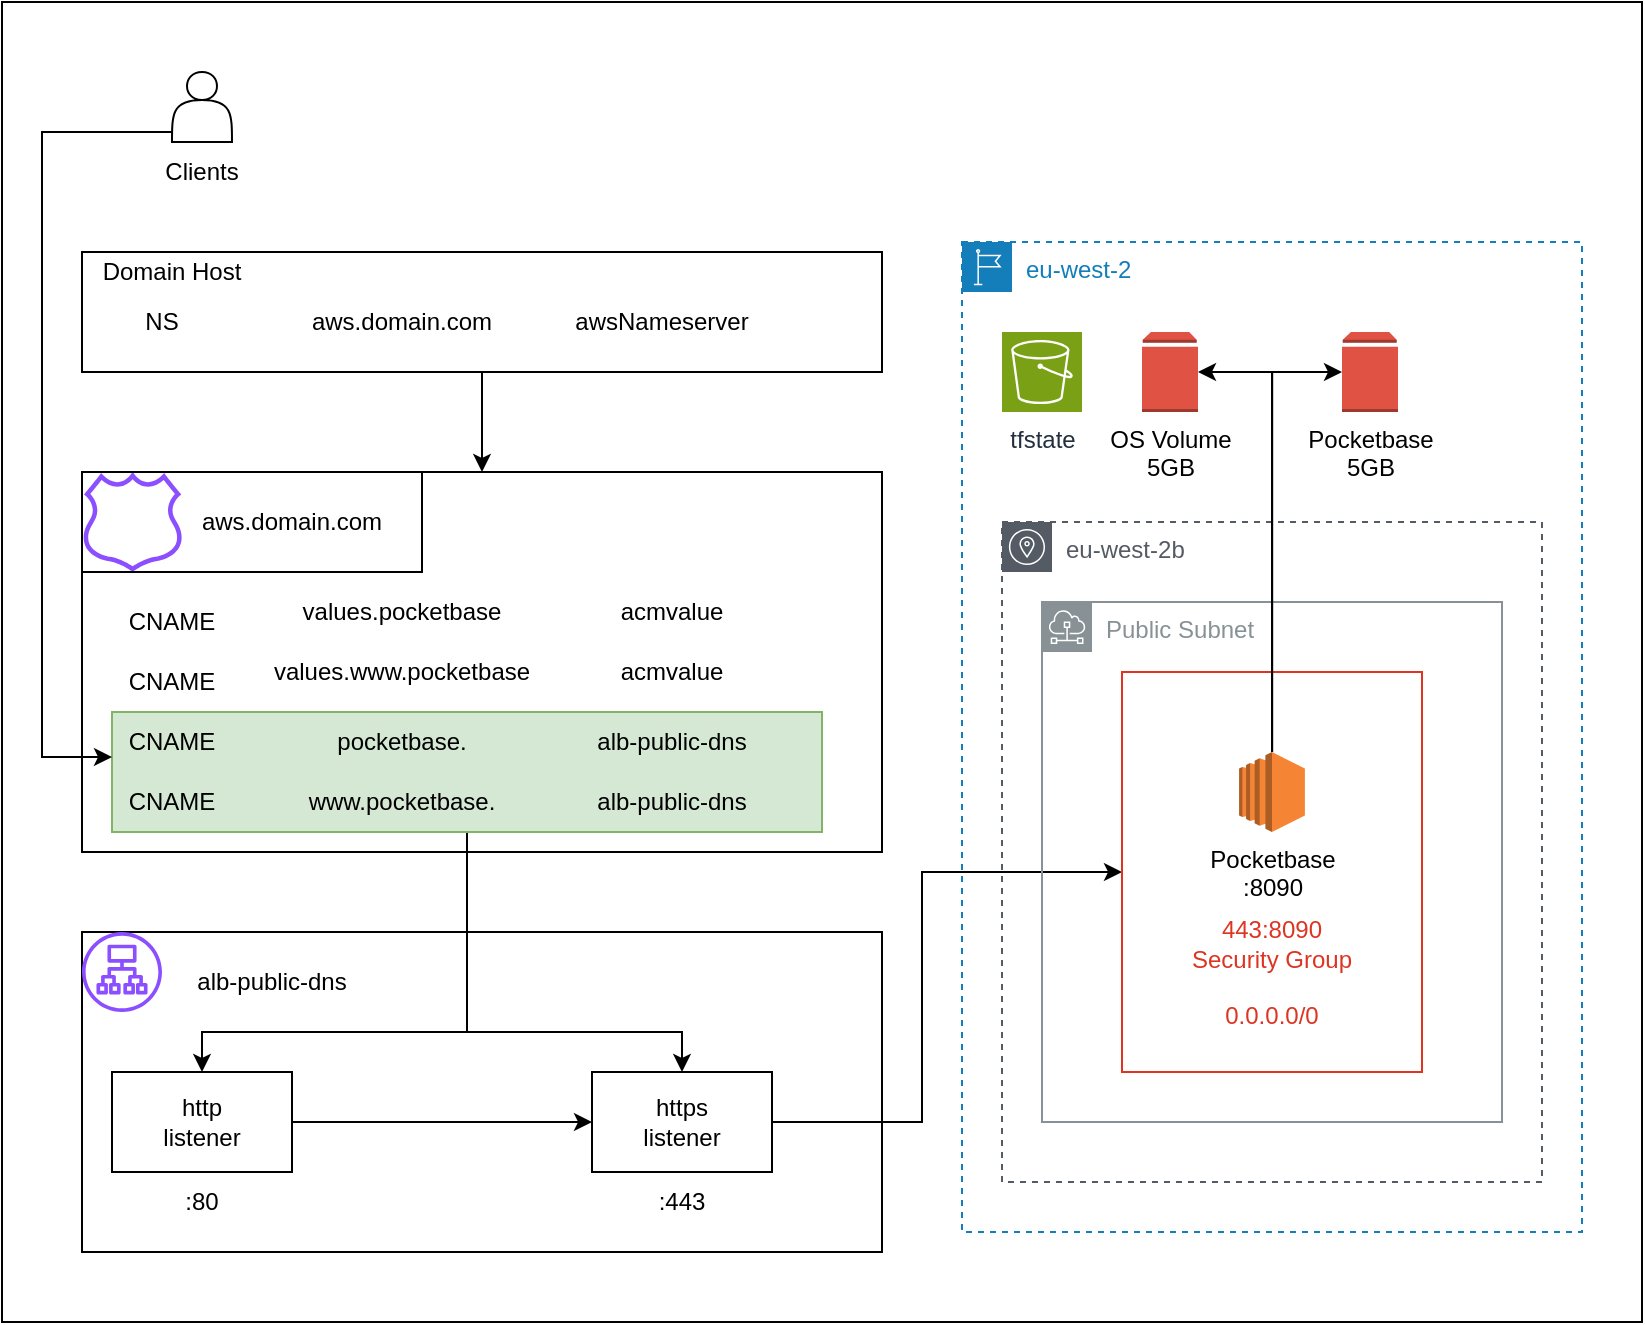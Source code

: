 <mxfile version="22.0.4" type="device">
  <diagram name="Page-1" id="rLOyFdFmIQ4bdtBOylwv">
    <mxGraphModel dx="1327" dy="1990" grid="1" gridSize="10" guides="1" tooltips="1" connect="1" arrows="1" fold="1" page="1" pageScale="1" pageWidth="827" pageHeight="1169" math="0" shadow="0">
      <root>
        <mxCell id="0" />
        <mxCell id="1" parent="0" />
        <mxCell id="XB9ZX82qE_2Oj1gt79N6-38" value="" style="rounded=0;whiteSpace=wrap;html=1;" vertex="1" parent="1">
          <mxGeometry y="-115" width="820" height="660" as="geometry" />
        </mxCell>
        <mxCell id="jJKlzhtBrw8RwIzrtY0X-2" value="" style="rounded=0;whiteSpace=wrap;html=1;fillColor=none;" parent="1" vertex="1">
          <mxGeometry x="40" y="120" width="400" height="190" as="geometry" />
        </mxCell>
        <mxCell id="jJKlzhtBrw8RwIzrtY0X-25" value="" style="rounded=0;whiteSpace=wrap;html=1;fillColor=none;" parent="1" vertex="1">
          <mxGeometry x="40" y="350" width="400" height="160" as="geometry" />
        </mxCell>
        <mxCell id="XB9ZX82qE_2Oj1gt79N6-8" style="edgeStyle=orthogonalEdgeStyle;rounded=0;orthogonalLoop=1;jettySize=auto;html=1;entryX=0.5;entryY=0;entryDx=0;entryDy=0;" edge="1" parent="1" source="XB9ZX82qE_2Oj1gt79N6-4" target="XB9ZX82qE_2Oj1gt79N6-5">
          <mxGeometry relative="1" as="geometry">
            <Array as="points">
              <mxPoint x="233" y="400" />
              <mxPoint x="100" y="400" />
            </Array>
          </mxGeometry>
        </mxCell>
        <mxCell id="XB9ZX82qE_2Oj1gt79N6-12" style="edgeStyle=orthogonalEdgeStyle;rounded=0;orthogonalLoop=1;jettySize=auto;html=1;" edge="1" parent="1" source="XB9ZX82qE_2Oj1gt79N6-4" target="XB9ZX82qE_2Oj1gt79N6-9">
          <mxGeometry relative="1" as="geometry">
            <Array as="points">
              <mxPoint x="233" y="400" />
              <mxPoint x="340" y="400" />
            </Array>
          </mxGeometry>
        </mxCell>
        <mxCell id="XB9ZX82qE_2Oj1gt79N6-4" value="" style="rounded=0;whiteSpace=wrap;html=1;fillColor=#d5e8d4;strokeColor=#82b366;" vertex="1" parent="1">
          <mxGeometry x="55" y="240" width="355" height="60" as="geometry" />
        </mxCell>
        <mxCell id="jJKlzhtBrw8RwIzrtY0X-3" value="" style="sketch=0;outlineConnect=0;fontColor=#232F3E;gradientColor=none;fillColor=#8C4FFF;strokeColor=none;dashed=0;verticalLabelPosition=bottom;verticalAlign=top;align=center;html=1;fontSize=12;fontStyle=0;aspect=fixed;pointerEvents=1;shape=mxgraph.aws4.hosted_zone;" parent="1" vertex="1">
          <mxGeometry x="40" y="120" width="50.65" height="50" as="geometry" />
        </mxCell>
        <mxCell id="jJKlzhtBrw8RwIzrtY0X-4" value="aws.domain.com" style="text;html=1;strokeColor=none;fillColor=none;align=center;verticalAlign=middle;whiteSpace=wrap;rounded=0;" parent="1" vertex="1">
          <mxGeometry x="80" y="130" width="130" height="30" as="geometry" />
        </mxCell>
        <mxCell id="jJKlzhtBrw8RwIzrtY0X-10" style="edgeStyle=orthogonalEdgeStyle;rounded=0;orthogonalLoop=1;jettySize=auto;html=1;entryX=0.5;entryY=0;entryDx=0;entryDy=0;" parent="1" source="jJKlzhtBrw8RwIzrtY0X-5" target="jJKlzhtBrw8RwIzrtY0X-2" edge="1">
          <mxGeometry relative="1" as="geometry" />
        </mxCell>
        <mxCell id="jJKlzhtBrw8RwIzrtY0X-5" value="" style="rounded=0;whiteSpace=wrap;html=1;fillColor=none;" parent="1" vertex="1">
          <mxGeometry x="40" y="10" width="400" height="60" as="geometry" />
        </mxCell>
        <mxCell id="jJKlzhtBrw8RwIzrtY0X-6" value="Domain Host" style="text;html=1;strokeColor=none;fillColor=none;align=center;verticalAlign=middle;whiteSpace=wrap;rounded=0;" parent="1" vertex="1">
          <mxGeometry x="40" y="10" width="90" height="20" as="geometry" />
        </mxCell>
        <mxCell id="jJKlzhtBrw8RwIzrtY0X-7" value="NS" style="text;html=1;strokeColor=none;fillColor=none;align=center;verticalAlign=middle;whiteSpace=wrap;rounded=0;" parent="1" vertex="1">
          <mxGeometry x="50" y="30" width="60" height="30" as="geometry" />
        </mxCell>
        <mxCell id="jJKlzhtBrw8RwIzrtY0X-8" value="aws.domain.com" style="text;html=1;strokeColor=none;fillColor=none;align=center;verticalAlign=middle;whiteSpace=wrap;rounded=0;" parent="1" vertex="1">
          <mxGeometry x="150" y="30" width="100" height="30" as="geometry" />
        </mxCell>
        <mxCell id="jJKlzhtBrw8RwIzrtY0X-9" value="awsNameserver" style="text;html=1;strokeColor=none;fillColor=none;align=center;verticalAlign=middle;whiteSpace=wrap;rounded=0;" parent="1" vertex="1">
          <mxGeometry x="280" y="30" width="100" height="30" as="geometry" />
        </mxCell>
        <mxCell id="jJKlzhtBrw8RwIzrtY0X-11" value="" style="rounded=0;whiteSpace=wrap;html=1;fillColor=none;" parent="1" vertex="1">
          <mxGeometry x="40" y="120" width="170" height="50" as="geometry" />
        </mxCell>
        <mxCell id="jJKlzhtBrw8RwIzrtY0X-12" value="CNAME" style="text;html=1;strokeColor=none;fillColor=none;align=center;verticalAlign=middle;whiteSpace=wrap;rounded=0;" parent="1" vertex="1">
          <mxGeometry x="55" y="240" width="60" height="30" as="geometry" />
        </mxCell>
        <mxCell id="jJKlzhtBrw8RwIzrtY0X-13" value="pocketbase." style="text;html=1;strokeColor=none;fillColor=none;align=center;verticalAlign=middle;whiteSpace=wrap;rounded=0;" parent="1" vertex="1">
          <mxGeometry x="160" y="240" width="80" height="30" as="geometry" />
        </mxCell>
        <mxCell id="jJKlzhtBrw8RwIzrtY0X-14" value="alb-public-dns" style="text;html=1;strokeColor=none;fillColor=none;align=center;verticalAlign=middle;whiteSpace=wrap;rounded=0;" parent="1" vertex="1">
          <mxGeometry x="290" y="240" width="90" height="30" as="geometry" />
        </mxCell>
        <mxCell id="jJKlzhtBrw8RwIzrtY0X-15" value="CNAME" style="text;html=1;strokeColor=none;fillColor=none;align=center;verticalAlign=middle;whiteSpace=wrap;rounded=0;" parent="1" vertex="1">
          <mxGeometry x="55" y="180" width="60" height="30" as="geometry" />
        </mxCell>
        <mxCell id="jJKlzhtBrw8RwIzrtY0X-16" value="CNAME" style="text;html=1;strokeColor=none;fillColor=none;align=center;verticalAlign=middle;whiteSpace=wrap;rounded=0;" parent="1" vertex="1">
          <mxGeometry x="55" y="210" width="60" height="30" as="geometry" />
        </mxCell>
        <mxCell id="jJKlzhtBrw8RwIzrtY0X-17" value="values.pocketbase" style="text;html=1;strokeColor=none;fillColor=none;align=center;verticalAlign=middle;whiteSpace=wrap;rounded=0;" parent="1" vertex="1">
          <mxGeometry x="160" y="175" width="80" height="30" as="geometry" />
        </mxCell>
        <mxCell id="jJKlzhtBrw8RwIzrtY0X-18" value="acmvalue" style="text;html=1;strokeColor=none;fillColor=none;align=center;verticalAlign=middle;whiteSpace=wrap;rounded=0;" parent="1" vertex="1">
          <mxGeometry x="295" y="175" width="80" height="30" as="geometry" />
        </mxCell>
        <mxCell id="jJKlzhtBrw8RwIzrtY0X-19" value="values.www.pocketbase" style="text;html=1;strokeColor=none;fillColor=none;align=center;verticalAlign=middle;whiteSpace=wrap;rounded=0;" parent="1" vertex="1">
          <mxGeometry x="160" y="205" width="80" height="30" as="geometry" />
        </mxCell>
        <mxCell id="jJKlzhtBrw8RwIzrtY0X-20" value="acmvalue" style="text;html=1;strokeColor=none;fillColor=none;align=center;verticalAlign=middle;whiteSpace=wrap;rounded=0;" parent="1" vertex="1">
          <mxGeometry x="295" y="205" width="80" height="30" as="geometry" />
        </mxCell>
        <mxCell id="jJKlzhtBrw8RwIzrtY0X-21" value="" style="sketch=0;outlineConnect=0;fontColor=#232F3E;gradientColor=none;fillColor=#8C4FFF;strokeColor=none;dashed=0;verticalLabelPosition=bottom;verticalAlign=top;align=center;html=1;fontSize=12;fontStyle=0;aspect=fixed;pointerEvents=1;shape=mxgraph.aws4.application_load_balancer;" parent="1" vertex="1">
          <mxGeometry x="40" y="350" width="40" height="40" as="geometry" />
        </mxCell>
        <mxCell id="jJKlzhtBrw8RwIzrtY0X-22" value="alb-public-dns" style="text;html=1;strokeColor=none;fillColor=none;align=center;verticalAlign=middle;whiteSpace=wrap;rounded=0;" parent="1" vertex="1">
          <mxGeometry x="80" y="360" width="110" height="30" as="geometry" />
        </mxCell>
        <mxCell id="XB9ZX82qE_2Oj1gt79N6-1" value="CNAME" style="text;html=1;strokeColor=none;fillColor=none;align=center;verticalAlign=middle;whiteSpace=wrap;rounded=0;" vertex="1" parent="1">
          <mxGeometry x="55" y="270" width="60" height="30" as="geometry" />
        </mxCell>
        <mxCell id="XB9ZX82qE_2Oj1gt79N6-2" value="www.pocketbase." style="text;html=1;strokeColor=none;fillColor=none;align=center;verticalAlign=middle;whiteSpace=wrap;rounded=0;" vertex="1" parent="1">
          <mxGeometry x="160" y="270" width="80" height="30" as="geometry" />
        </mxCell>
        <mxCell id="XB9ZX82qE_2Oj1gt79N6-3" value="alb-public-dns" style="text;html=1;strokeColor=none;fillColor=none;align=center;verticalAlign=middle;whiteSpace=wrap;rounded=0;" vertex="1" parent="1">
          <mxGeometry x="290" y="270" width="90" height="30" as="geometry" />
        </mxCell>
        <mxCell id="XB9ZX82qE_2Oj1gt79N6-13" style="edgeStyle=orthogonalEdgeStyle;rounded=0;orthogonalLoop=1;jettySize=auto;html=1;" edge="1" parent="1" source="XB9ZX82qE_2Oj1gt79N6-5" target="XB9ZX82qE_2Oj1gt79N6-9">
          <mxGeometry relative="1" as="geometry" />
        </mxCell>
        <mxCell id="XB9ZX82qE_2Oj1gt79N6-5" value="" style="rounded=0;whiteSpace=wrap;html=1;" vertex="1" parent="1">
          <mxGeometry x="55" y="420" width="90" height="50" as="geometry" />
        </mxCell>
        <mxCell id="XB9ZX82qE_2Oj1gt79N6-6" value="http listener" style="text;html=1;strokeColor=none;fillColor=none;align=center;verticalAlign=middle;whiteSpace=wrap;rounded=0;" vertex="1" parent="1">
          <mxGeometry x="70" y="430" width="60" height="30" as="geometry" />
        </mxCell>
        <mxCell id="XB9ZX82qE_2Oj1gt79N6-7" value=":80" style="text;html=1;strokeColor=none;fillColor=none;align=center;verticalAlign=middle;whiteSpace=wrap;rounded=0;" vertex="1" parent="1">
          <mxGeometry x="70" y="470" width="60" height="30" as="geometry" />
        </mxCell>
        <mxCell id="XB9ZX82qE_2Oj1gt79N6-24" style="edgeStyle=orthogonalEdgeStyle;rounded=0;orthogonalLoop=1;jettySize=auto;html=1;entryX=0;entryY=0.5;entryDx=0;entryDy=0;" edge="1" parent="1" source="XB9ZX82qE_2Oj1gt79N6-9" target="XB9ZX82qE_2Oj1gt79N6-22">
          <mxGeometry relative="1" as="geometry">
            <Array as="points">
              <mxPoint x="460" y="445" />
              <mxPoint x="460" y="320" />
            </Array>
          </mxGeometry>
        </mxCell>
        <mxCell id="XB9ZX82qE_2Oj1gt79N6-9" value="https &lt;br&gt;listener" style="rounded=0;whiteSpace=wrap;html=1;" vertex="1" parent="1">
          <mxGeometry x="295" y="420" width="90" height="50" as="geometry" />
        </mxCell>
        <mxCell id="XB9ZX82qE_2Oj1gt79N6-10" value=":443" style="text;html=1;strokeColor=none;fillColor=none;align=center;verticalAlign=middle;whiteSpace=wrap;rounded=0;" vertex="1" parent="1">
          <mxGeometry x="310" y="470" width="60" height="30" as="geometry" />
        </mxCell>
        <mxCell id="XB9ZX82qE_2Oj1gt79N6-14" value="eu-west-2" style="points=[[0,0],[0.25,0],[0.5,0],[0.75,0],[1,0],[1,0.25],[1,0.5],[1,0.75],[1,1],[0.75,1],[0.5,1],[0.25,1],[0,1],[0,0.75],[0,0.5],[0,0.25]];outlineConnect=0;gradientColor=none;html=1;whiteSpace=wrap;fontSize=12;fontStyle=0;container=1;pointerEvents=0;collapsible=0;recursiveResize=0;shape=mxgraph.aws4.group;grIcon=mxgraph.aws4.group_region;strokeColor=#147EBA;fillColor=none;verticalAlign=top;align=left;spacingLeft=30;fontColor=#147EBA;dashed=1;" vertex="1" parent="1">
          <mxGeometry x="480" y="5" width="310" height="495" as="geometry" />
        </mxCell>
        <mxCell id="XB9ZX82qE_2Oj1gt79N6-16" value="eu-west-2b" style="sketch=0;outlineConnect=0;gradientColor=none;html=1;whiteSpace=wrap;fontSize=12;fontStyle=0;shape=mxgraph.aws4.group;grIcon=mxgraph.aws4.group_availability_zone;strokeColor=#545B64;fillColor=none;verticalAlign=top;align=left;spacingLeft=30;fontColor=#545B64;dashed=1;" vertex="1" parent="XB9ZX82qE_2Oj1gt79N6-14">
          <mxGeometry x="20" y="140" width="270" height="330" as="geometry" />
        </mxCell>
        <mxCell id="XB9ZX82qE_2Oj1gt79N6-17" value="Public Subnet" style="sketch=0;outlineConnect=0;gradientColor=none;html=1;whiteSpace=wrap;fontSize=12;fontStyle=0;shape=mxgraph.aws4.group;grIcon=mxgraph.aws4.group_subnet;strokeColor=#879196;fillColor=none;verticalAlign=top;align=left;spacingLeft=30;fontColor=#879196;dashed=0;" vertex="1" parent="XB9ZX82qE_2Oj1gt79N6-14">
          <mxGeometry x="40" y="180" width="230" height="260" as="geometry" />
        </mxCell>
        <mxCell id="XB9ZX82qE_2Oj1gt79N6-22" value="&lt;div&gt;&lt;br&gt;&lt;/div&gt;&lt;div&gt;&lt;br&gt;&lt;/div&gt;&lt;div&gt;&lt;br&gt;&lt;/div&gt;&lt;div&gt;&lt;br&gt;&lt;/div&gt;&lt;div&gt;&lt;br&gt;&lt;/div&gt;&lt;div&gt;&lt;br&gt;&lt;/div&gt;&lt;div&gt;&lt;br&gt;&lt;/div&gt;&lt;div&gt;&lt;br&gt;&lt;/div&gt;&lt;div&gt;443:8090&lt;/div&gt;&lt;div&gt;Security Group&lt;br&gt;&lt;/div&gt;&lt;div&gt;&lt;br&gt;&lt;/div&gt;&lt;div&gt;0.0.0.0/0&lt;br&gt;&lt;/div&gt;" style="fillColor=none;strokeColor=#DD3522;verticalAlign=top;fontStyle=0;fontColor=#DD3522;whiteSpace=wrap;html=1;" vertex="1" parent="XB9ZX82qE_2Oj1gt79N6-14">
          <mxGeometry x="80" y="215" width="150" height="200" as="geometry" />
        </mxCell>
        <mxCell id="XB9ZX82qE_2Oj1gt79N6-18" value="Pocketbase&lt;br&gt;:8090" style="outlineConnect=0;dashed=0;verticalLabelPosition=bottom;verticalAlign=top;align=center;html=1;shape=mxgraph.aws3.ec2;fillColor=#F58534;gradientColor=none;" vertex="1" parent="XB9ZX82qE_2Oj1gt79N6-14">
          <mxGeometry x="138.55" y="255" width="32.9" height="40" as="geometry" />
        </mxCell>
        <mxCell id="XB9ZX82qE_2Oj1gt79N6-39" value="&lt;div&gt;OS Volume&lt;br&gt;5GB&lt;br&gt;&lt;/div&gt;" style="outlineConnect=0;dashed=0;verticalLabelPosition=bottom;verticalAlign=top;align=center;html=1;shape=mxgraph.aws3.volume;fillColor=#E05243;gradientColor=none;" vertex="1" parent="XB9ZX82qE_2Oj1gt79N6-14">
          <mxGeometry x="90" y="45" width="28" height="40" as="geometry" />
        </mxCell>
        <mxCell id="XB9ZX82qE_2Oj1gt79N6-43" style="edgeStyle=orthogonalEdgeStyle;rounded=0;orthogonalLoop=1;jettySize=auto;html=1;" edge="1" parent="XB9ZX82qE_2Oj1gt79N6-14" source="XB9ZX82qE_2Oj1gt79N6-18" target="XB9ZX82qE_2Oj1gt79N6-39">
          <mxGeometry relative="1" as="geometry">
            <Array as="points">
              <mxPoint x="155" y="65" />
            </Array>
          </mxGeometry>
        </mxCell>
        <mxCell id="XB9ZX82qE_2Oj1gt79N6-40" value="&lt;div&gt;Pocketbase&lt;/div&gt;&lt;div&gt;5GB&lt;br&gt;&lt;/div&gt;" style="outlineConnect=0;dashed=0;verticalLabelPosition=bottom;verticalAlign=top;align=center;html=1;shape=mxgraph.aws3.volume;fillColor=#E05243;gradientColor=none;" vertex="1" parent="XB9ZX82qE_2Oj1gt79N6-14">
          <mxGeometry x="190" y="45" width="28" height="40" as="geometry" />
        </mxCell>
        <mxCell id="XB9ZX82qE_2Oj1gt79N6-44" style="edgeStyle=orthogonalEdgeStyle;rounded=0;orthogonalLoop=1;jettySize=auto;html=1;entryX=0;entryY=0.5;entryDx=0;entryDy=0;entryPerimeter=0;" edge="1" parent="XB9ZX82qE_2Oj1gt79N6-14" source="XB9ZX82qE_2Oj1gt79N6-18" target="XB9ZX82qE_2Oj1gt79N6-40">
          <mxGeometry relative="1" as="geometry">
            <Array as="points">
              <mxPoint x="155" y="65" />
            </Array>
          </mxGeometry>
        </mxCell>
        <mxCell id="XB9ZX82qE_2Oj1gt79N6-29" value="" style="group" vertex="1" connectable="0" parent="1">
          <mxGeometry x="70" y="-80" width="60" height="65" as="geometry" />
        </mxCell>
        <mxCell id="XB9ZX82qE_2Oj1gt79N6-27" value="" style="shape=actor;whiteSpace=wrap;html=1;" vertex="1" parent="XB9ZX82qE_2Oj1gt79N6-29">
          <mxGeometry x="15" width="30" height="35" as="geometry" />
        </mxCell>
        <mxCell id="XB9ZX82qE_2Oj1gt79N6-28" value="Clients" style="text;html=1;strokeColor=none;fillColor=none;align=center;verticalAlign=middle;whiteSpace=wrap;rounded=0;" vertex="1" parent="XB9ZX82qE_2Oj1gt79N6-29">
          <mxGeometry y="35" width="60" height="30" as="geometry" />
        </mxCell>
        <mxCell id="XB9ZX82qE_2Oj1gt79N6-30" style="edgeStyle=orthogonalEdgeStyle;rounded=0;orthogonalLoop=1;jettySize=auto;html=1;entryX=0;entryY=0.75;entryDx=0;entryDy=0;" edge="1" parent="1" source="XB9ZX82qE_2Oj1gt79N6-27" target="jJKlzhtBrw8RwIzrtY0X-12">
          <mxGeometry relative="1" as="geometry">
            <Array as="points">
              <mxPoint x="20" y="-50" />
              <mxPoint x="20" y="263" />
            </Array>
          </mxGeometry>
        </mxCell>
        <mxCell id="XB9ZX82qE_2Oj1gt79N6-37" value="tfstate" style="sketch=0;points=[[0,0,0],[0.25,0,0],[0.5,0,0],[0.75,0,0],[1,0,0],[0,1,0],[0.25,1,0],[0.5,1,0],[0.75,1,0],[1,1,0],[0,0.25,0],[0,0.5,0],[0,0.75,0],[1,0.25,0],[1,0.5,0],[1,0.75,0]];outlineConnect=0;fontColor=#232F3E;fillColor=#7AA116;strokeColor=#ffffff;dashed=0;verticalLabelPosition=bottom;verticalAlign=top;align=center;html=1;fontSize=12;fontStyle=0;aspect=fixed;shape=mxgraph.aws4.resourceIcon;resIcon=mxgraph.aws4.s3;" vertex="1" parent="1">
          <mxGeometry x="500" y="50" width="40" height="40" as="geometry" />
        </mxCell>
      </root>
    </mxGraphModel>
  </diagram>
</mxfile>
